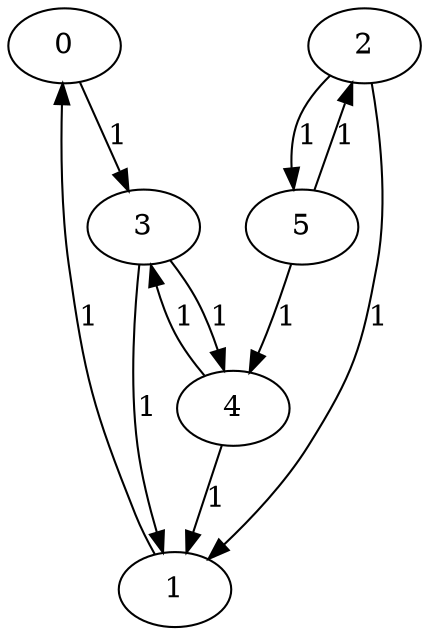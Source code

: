 digraph G {
0;
0 -> 3 [ label="1" ] ;
1;
1 -> 0 [ label="1" ] ;
2;
2 -> 1 [ label="1" ] ;
2 -> 5 [ label="1" ] ;
3;
3 -> 1 [ label="1" ] ;
3 -> 4 [ label="1" ] ;
4;
4 -> 1 [ label="1" ] ;
4 -> 3 [ label="1" ] ;
5;
5 -> 2 [ label="1" ] ;
5 -> 4 [ label="1" ] ;
}